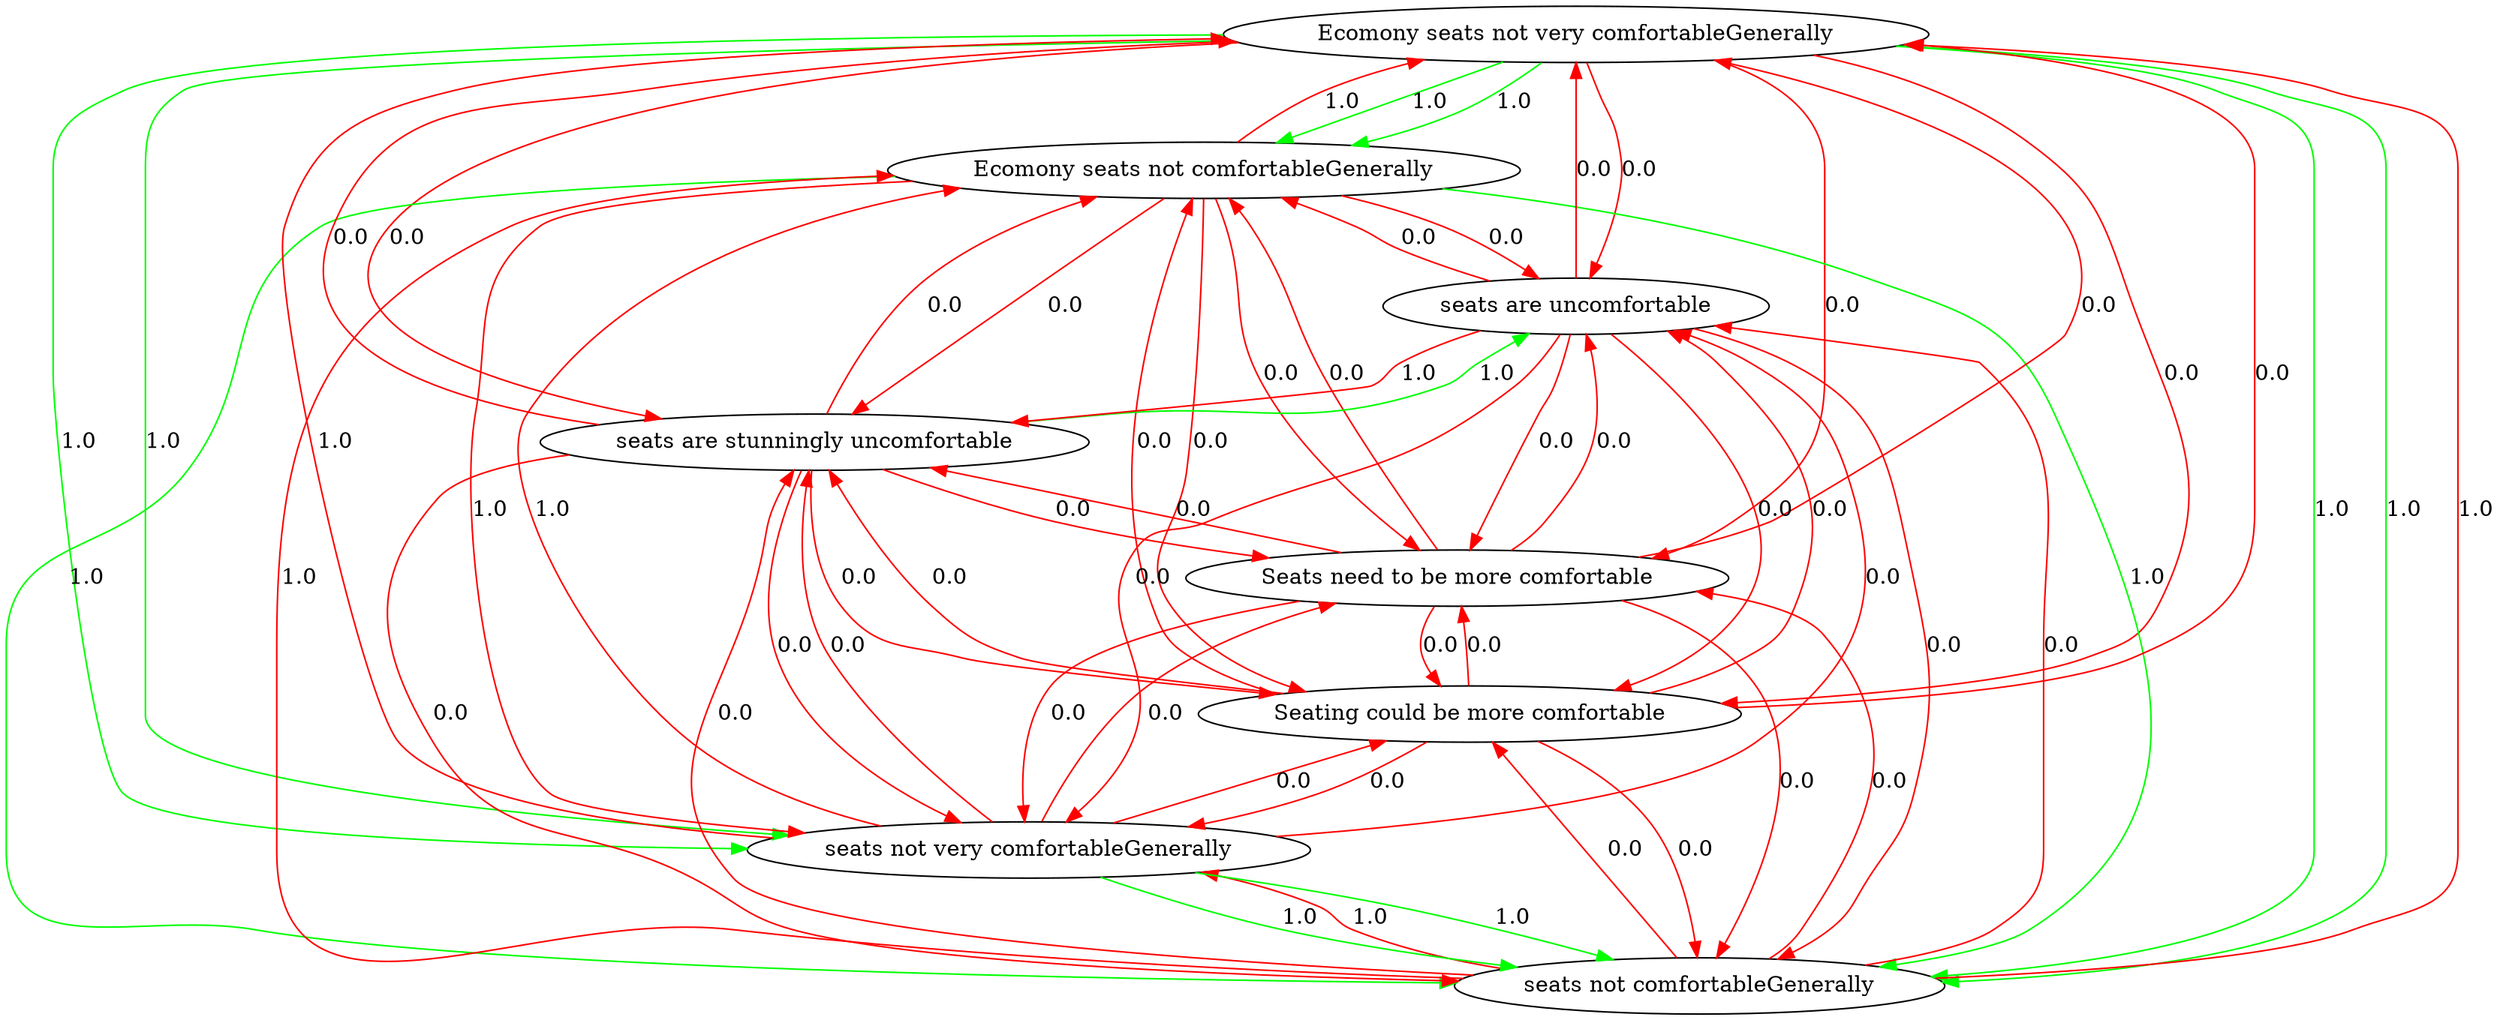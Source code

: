 digraph rawGraph {
"Ecomony seats not very comfortableGenerally";"Ecomony seats not comfortableGenerally";"seats not comfortableGenerally";"seats not very comfortableGenerally";"Seating could be more comfortable";"Seats need to be more comfortable";"seats are stunningly uncomfortable";"seats are uncomfortable";"Ecomony seats not very comfortableGenerally" -> "Ecomony seats not comfortableGenerally" [label=1.0] [color=green]
"Ecomony seats not comfortableGenerally" -> "seats not comfortableGenerally" [label=1.0] [color=green]
"Ecomony seats not very comfortableGenerally" -> "seats not very comfortableGenerally" [label=1.0] [color=green]
"seats not very comfortableGenerally" -> "seats not comfortableGenerally" [label=1.0] [color=green]
"Ecomony seats not very comfortableGenerally" -> "seats not comfortableGenerally" [label=1.0] [color=green]
"Ecomony seats not very comfortableGenerally" -> "Ecomony seats not comfortableGenerally" [label=1.0] [color=green]
"Ecomony seats not comfortableGenerally" -> "seats not comfortableGenerally" [label=1.0] [color=green]
"Ecomony seats not very comfortableGenerally" -> "seats not very comfortableGenerally" [label=1.0] [color=green]
"seats not very comfortableGenerally" -> "seats not comfortableGenerally" [label=1.0] [color=green]
"Ecomony seats not very comfortableGenerally" -> "seats not comfortableGenerally" [label=1.0] [color=green]
"Ecomony seats not comfortableGenerally" -> "Ecomony seats not very comfortableGenerally" [label=1.0] [color=red]
"Ecomony seats not comfortableGenerally" -> "seats not very comfortableGenerally" [label=1.0] [color=red]
"seats not comfortableGenerally" -> "Ecomony seats not very comfortableGenerally" [label=1.0] [color=red]
"seats not comfortableGenerally" -> "Ecomony seats not comfortableGenerally" [label=1.0] [color=red]
"seats not comfortableGenerally" -> "seats not very comfortableGenerally" [label=1.0] [color=red]
"seats not very comfortableGenerally" -> "Ecomony seats not very comfortableGenerally" [label=1.0] [color=red]
"seats not very comfortableGenerally" -> "Ecomony seats not comfortableGenerally" [label=1.0] [color=red]
"Ecomony seats not very comfortableGenerally" -> "Seating could be more comfortable" [label=0.0] [color=red]
"Ecomony seats not comfortableGenerally" -> "Seating could be more comfortable" [label=0.0] [color=red]
"seats not comfortableGenerally" -> "Seating could be more comfortable" [label=0.0] [color=red]
"seats not very comfortableGenerally" -> "Seating could be more comfortable" [label=0.0] [color=red]
"Seating could be more comfortable" -> "Ecomony seats not very comfortableGenerally" [label=0.0] [color=red]
"Seating could be more comfortable" -> "Ecomony seats not comfortableGenerally" [label=0.0] [color=red]
"Seating could be more comfortable" -> "seats not comfortableGenerally" [label=0.0] [color=red]
"Seating could be more comfortable" -> "seats not very comfortableGenerally" [label=0.0] [color=red]
"Ecomony seats not very comfortableGenerally" -> "Seats need to be more comfortable" [label=0.0] [color=red]
"Ecomony seats not comfortableGenerally" -> "Seats need to be more comfortable" [label=0.0] [color=red]
"seats not comfortableGenerally" -> "Seats need to be more comfortable" [label=0.0] [color=red]
"seats not very comfortableGenerally" -> "Seats need to be more comfortable" [label=0.0] [color=red]
"Seating could be more comfortable" -> "Seats need to be more comfortable" [label=0.0] [color=red]
"Seats need to be more comfortable" -> "Ecomony seats not very comfortableGenerally" [label=0.0] [color=red]
"Seats need to be more comfortable" -> "Ecomony seats not comfortableGenerally" [label=0.0] [color=red]
"Seats need to be more comfortable" -> "seats not comfortableGenerally" [label=0.0] [color=red]
"Seats need to be more comfortable" -> "seats not very comfortableGenerally" [label=0.0] [color=red]
"Seats need to be more comfortable" -> "Seating could be more comfortable" [label=0.0] [color=red]
"seats are stunningly uncomfortable" -> "seats are uncomfortable" [label=1.0] [color=green]
"seats are uncomfortable" -> "seats are stunningly uncomfortable" [label=1.0] [color=red]
"Ecomony seats not very comfortableGenerally" -> "seats are stunningly uncomfortable" [label=0.0] [color=red]
"Ecomony seats not very comfortableGenerally" -> "seats are uncomfortable" [label=0.0] [color=red]
"Ecomony seats not comfortableGenerally" -> "seats are stunningly uncomfortable" [label=0.0] [color=red]
"Ecomony seats not comfortableGenerally" -> "seats are uncomfortable" [label=0.0] [color=red]
"seats not comfortableGenerally" -> "seats are stunningly uncomfortable" [label=0.0] [color=red]
"seats not comfortableGenerally" -> "seats are uncomfortable" [label=0.0] [color=red]
"seats not very comfortableGenerally" -> "seats are stunningly uncomfortable" [label=0.0] [color=red]
"seats not very comfortableGenerally" -> "seats are uncomfortable" [label=0.0] [color=red]
"Seating could be more comfortable" -> "seats are stunningly uncomfortable" [label=0.0] [color=red]
"Seating could be more comfortable" -> "seats are uncomfortable" [label=0.0] [color=red]
"Seats need to be more comfortable" -> "seats are stunningly uncomfortable" [label=0.0] [color=red]
"Seats need to be more comfortable" -> "seats are uncomfortable" [label=0.0] [color=red]
"seats are stunningly uncomfortable" -> "Ecomony seats not very comfortableGenerally" [label=0.0] [color=red]
"seats are stunningly uncomfortable" -> "Ecomony seats not comfortableGenerally" [label=0.0] [color=red]
"seats are stunningly uncomfortable" -> "seats not comfortableGenerally" [label=0.0] [color=red]
"seats are stunningly uncomfortable" -> "seats not very comfortableGenerally" [label=0.0] [color=red]
"seats are stunningly uncomfortable" -> "Seating could be more comfortable" [label=0.0] [color=red]
"seats are stunningly uncomfortable" -> "Seats need to be more comfortable" [label=0.0] [color=red]
"seats are uncomfortable" -> "Ecomony seats not very comfortableGenerally" [label=0.0] [color=red]
"seats are uncomfortable" -> "Ecomony seats not comfortableGenerally" [label=0.0] [color=red]
"seats are uncomfortable" -> "seats not comfortableGenerally" [label=0.0] [color=red]
"seats are uncomfortable" -> "seats not very comfortableGenerally" [label=0.0] [color=red]
"seats are uncomfortable" -> "Seating could be more comfortable" [label=0.0] [color=red]
"seats are uncomfortable" -> "Seats need to be more comfortable" [label=0.0] [color=red]
}